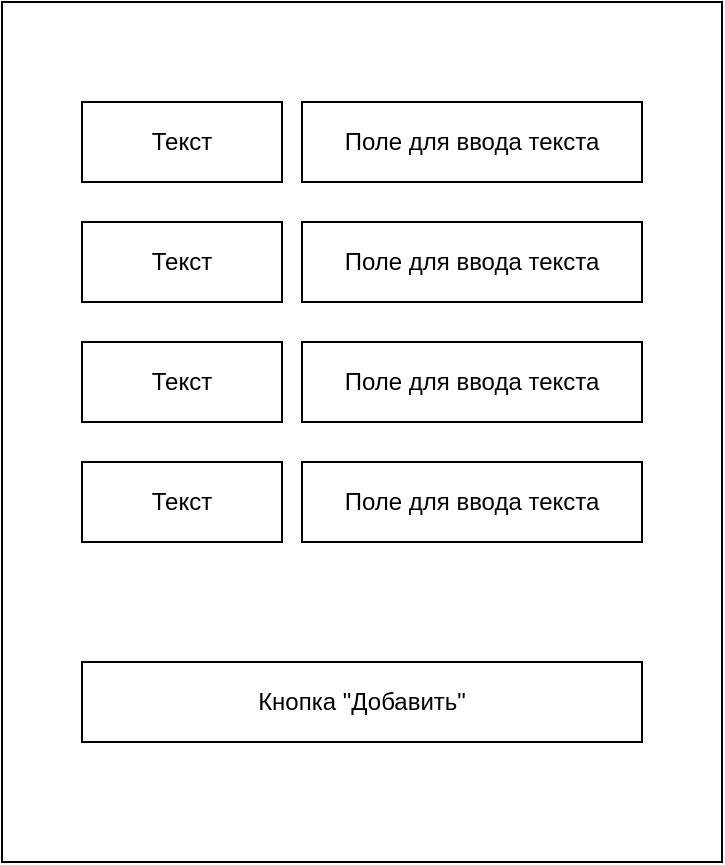 <mxfile version="27.0.9">
  <diagram name="Страница — 1" id="urcIqvd11l_J_i191-EQ">
    <mxGraphModel dx="2066" dy="1201" grid="1" gridSize="10" guides="1" tooltips="1" connect="1" arrows="1" fold="1" page="1" pageScale="1" pageWidth="827" pageHeight="1169" math="0" shadow="0">
      <root>
        <mxCell id="0" />
        <mxCell id="1" parent="0" />
        <mxCell id="FvcbXMyxFb1oahHT501S-1" value="" style="rounded=0;whiteSpace=wrap;html=1;" vertex="1" parent="1">
          <mxGeometry x="40" y="40" width="360" height="430" as="geometry" />
        </mxCell>
        <mxCell id="FvcbXMyxFb1oahHT501S-2" value="Текст" style="rounded=0;whiteSpace=wrap;html=1;" vertex="1" parent="1">
          <mxGeometry x="80" y="90" width="100" height="40" as="geometry" />
        </mxCell>
        <mxCell id="FvcbXMyxFb1oahHT501S-3" value="Поле для ввода текста" style="rounded=0;whiteSpace=wrap;html=1;" vertex="1" parent="1">
          <mxGeometry x="190" y="90" width="170" height="40" as="geometry" />
        </mxCell>
        <mxCell id="FvcbXMyxFb1oahHT501S-12" value="Кнопка &quot;Добавить&quot;" style="rounded=0;whiteSpace=wrap;html=1;" vertex="1" parent="1">
          <mxGeometry x="80" y="370" width="280" height="40" as="geometry" />
        </mxCell>
        <mxCell id="FvcbXMyxFb1oahHT501S-13" value="Текст" style="rounded=0;whiteSpace=wrap;html=1;" vertex="1" parent="1">
          <mxGeometry x="80" y="150" width="100" height="40" as="geometry" />
        </mxCell>
        <mxCell id="FvcbXMyxFb1oahHT501S-14" value="Текст" style="rounded=0;whiteSpace=wrap;html=1;" vertex="1" parent="1">
          <mxGeometry x="80" y="270" width="100" height="40" as="geometry" />
        </mxCell>
        <mxCell id="FvcbXMyxFb1oahHT501S-15" value="Текст" style="rounded=0;whiteSpace=wrap;html=1;" vertex="1" parent="1">
          <mxGeometry x="80" y="210" width="100" height="40" as="geometry" />
        </mxCell>
        <mxCell id="FvcbXMyxFb1oahHT501S-16" value="Поле для ввода текста" style="rounded=0;whiteSpace=wrap;html=1;" vertex="1" parent="1">
          <mxGeometry x="190" y="150" width="170" height="40" as="geometry" />
        </mxCell>
        <mxCell id="FvcbXMyxFb1oahHT501S-17" value="Поле для ввода текста" style="rounded=0;whiteSpace=wrap;html=1;" vertex="1" parent="1">
          <mxGeometry x="190" y="210" width="170" height="40" as="geometry" />
        </mxCell>
        <mxCell id="FvcbXMyxFb1oahHT501S-18" value="Поле для ввода текста" style="rounded=0;whiteSpace=wrap;html=1;" vertex="1" parent="1">
          <mxGeometry x="190" y="270" width="170" height="40" as="geometry" />
        </mxCell>
      </root>
    </mxGraphModel>
  </diagram>
</mxfile>
